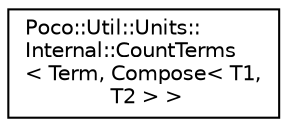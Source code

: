digraph "Graphical Class Hierarchy"
{
 // LATEX_PDF_SIZE
  edge [fontname="Helvetica",fontsize="10",labelfontname="Helvetica",labelfontsize="10"];
  node [fontname="Helvetica",fontsize="10",shape=record];
  rankdir="LR";
  Node0 [label="Poco::Util::Units::\lInternal::CountTerms\l\< Term, Compose\< T1,\l T2 \> \>",height=0.2,width=0.4,color="black", fillcolor="white", style="filled",URL="$structPoco_1_1Util_1_1Units_1_1Internal_1_1CountTerms_3_01Term_00_01Compose_3_01T1_00_01T2_01_4_01_4.html",tooltip=" "];
}

